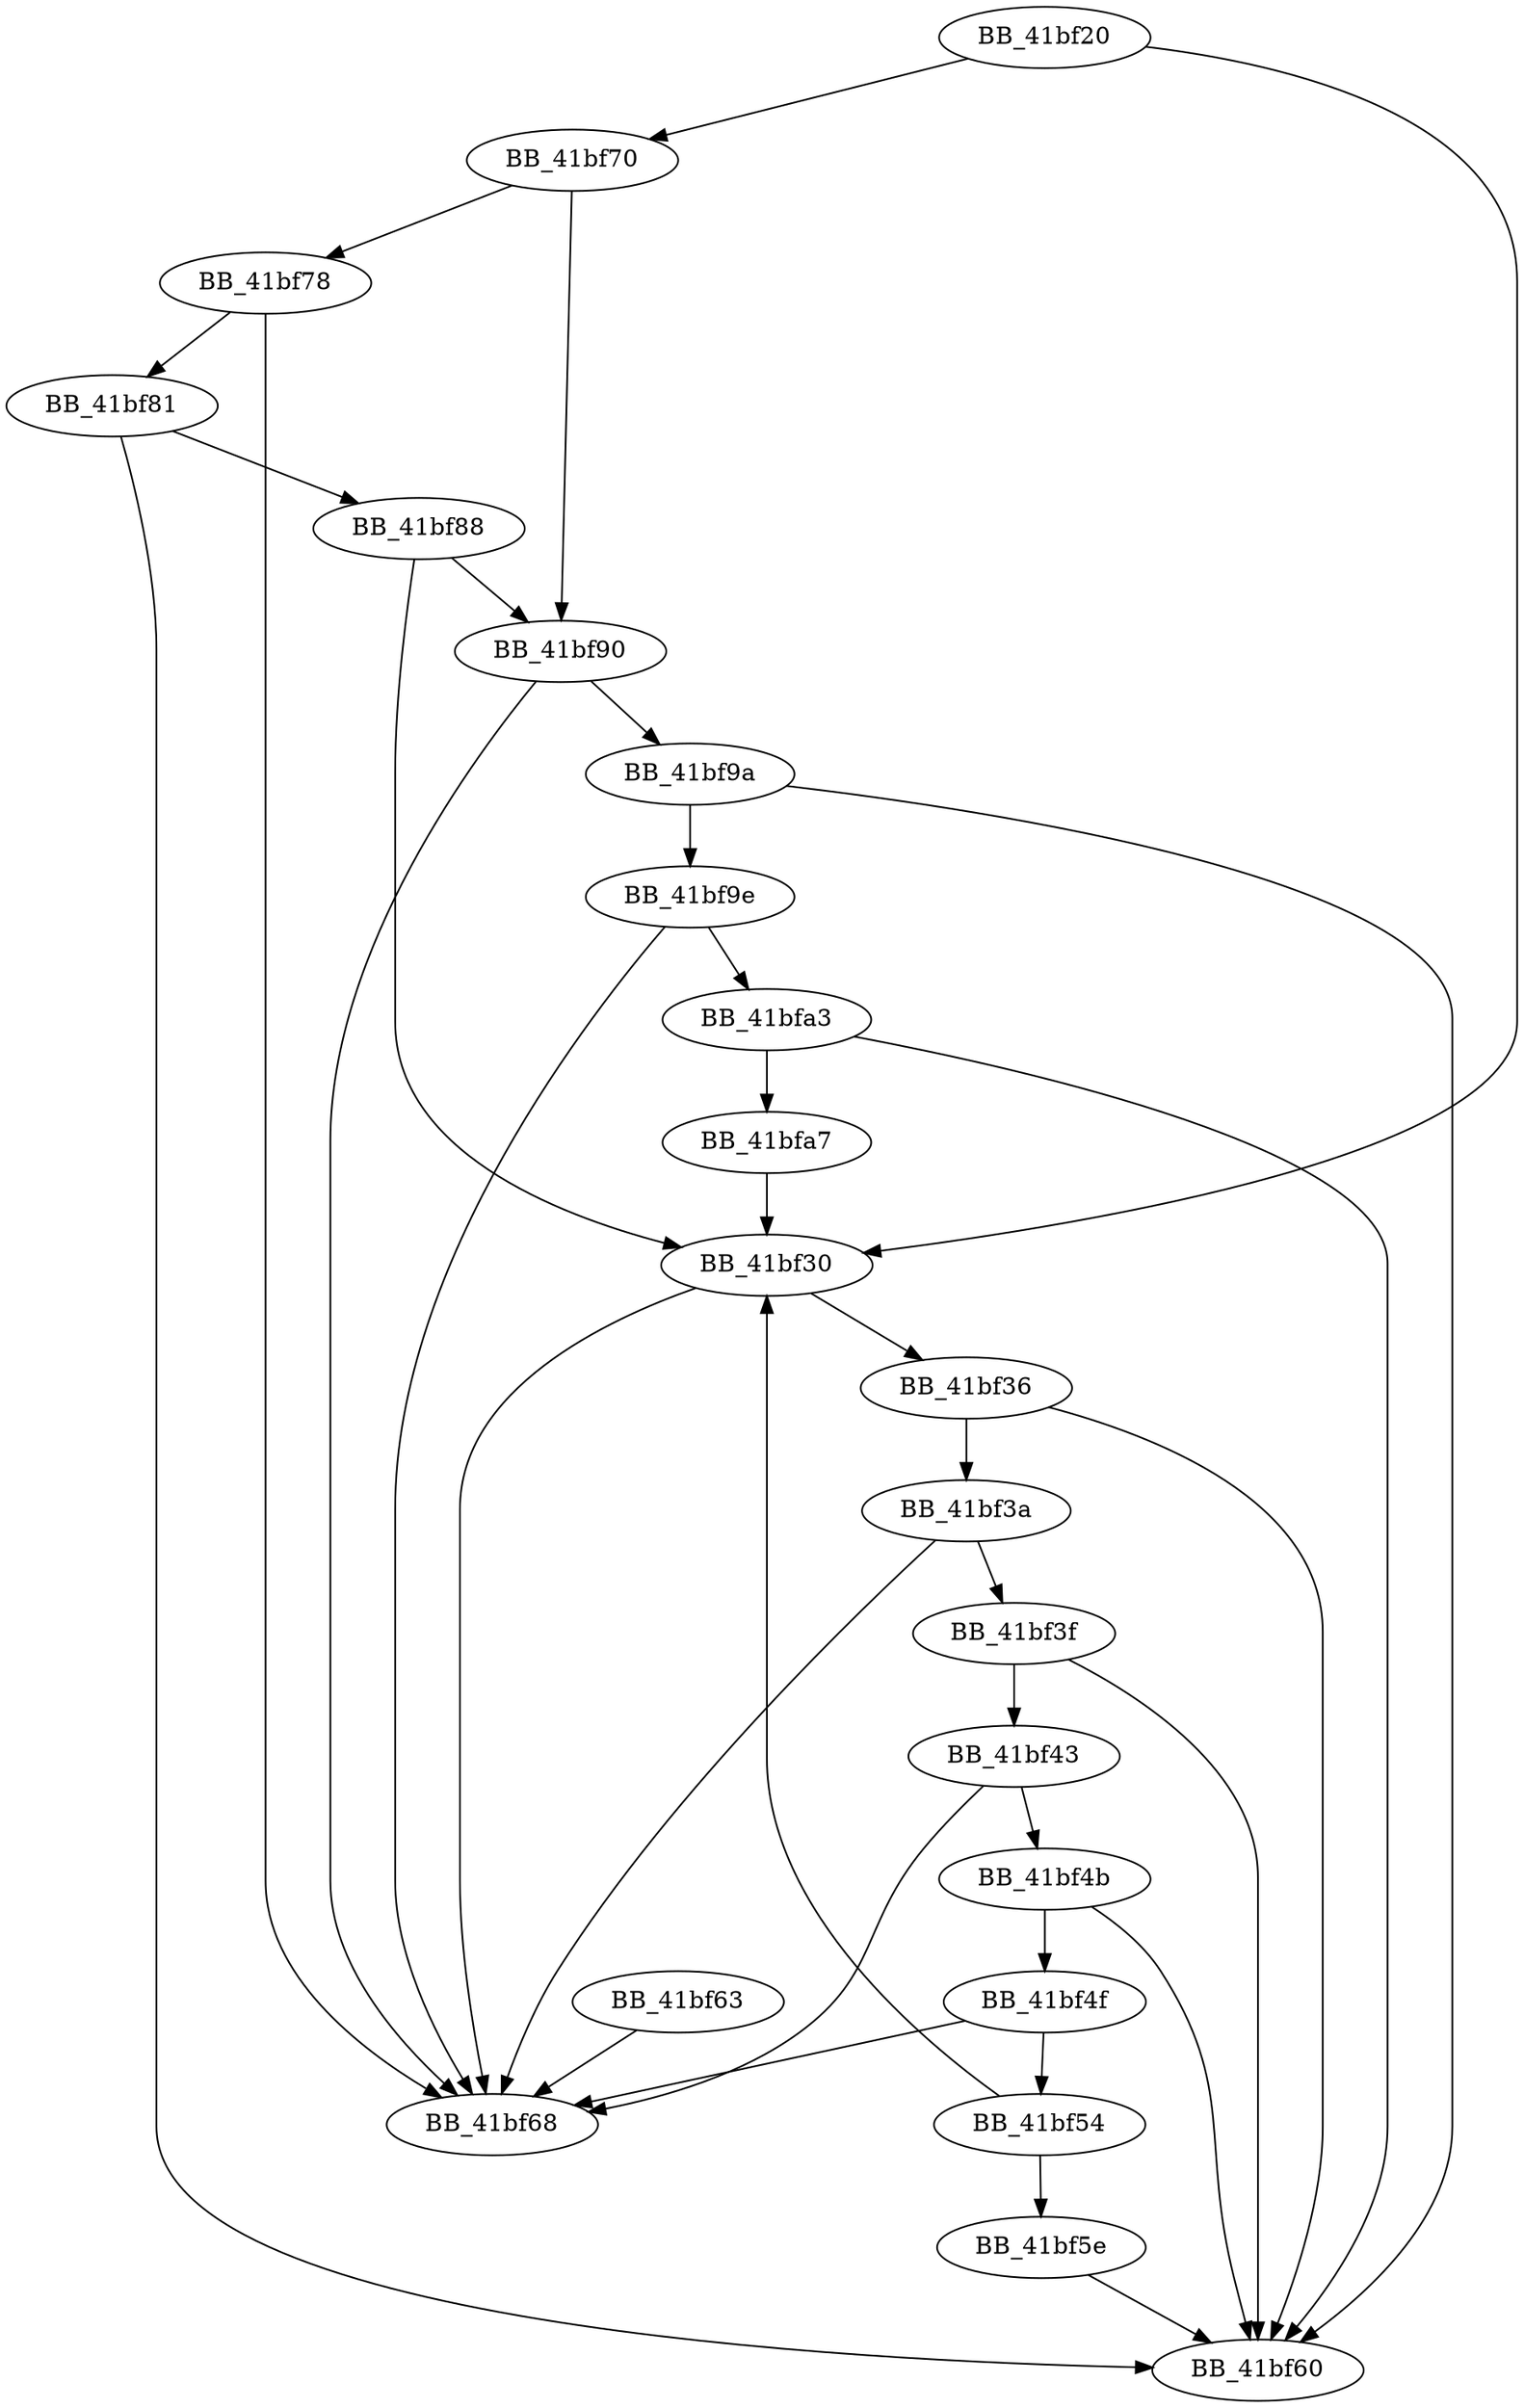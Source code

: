 DiGraph _strcmp{
BB_41bf20->BB_41bf30
BB_41bf20->BB_41bf70
BB_41bf30->BB_41bf36
BB_41bf30->BB_41bf68
BB_41bf36->BB_41bf3a
BB_41bf36->BB_41bf60
BB_41bf3a->BB_41bf3f
BB_41bf3a->BB_41bf68
BB_41bf3f->BB_41bf43
BB_41bf3f->BB_41bf60
BB_41bf43->BB_41bf4b
BB_41bf43->BB_41bf68
BB_41bf4b->BB_41bf4f
BB_41bf4b->BB_41bf60
BB_41bf4f->BB_41bf54
BB_41bf4f->BB_41bf68
BB_41bf54->BB_41bf30
BB_41bf54->BB_41bf5e
BB_41bf5e->BB_41bf60
BB_41bf63->BB_41bf68
BB_41bf70->BB_41bf78
BB_41bf70->BB_41bf90
BB_41bf78->BB_41bf68
BB_41bf78->BB_41bf81
BB_41bf81->BB_41bf60
BB_41bf81->BB_41bf88
BB_41bf88->BB_41bf30
BB_41bf88->BB_41bf90
BB_41bf90->BB_41bf68
BB_41bf90->BB_41bf9a
BB_41bf9a->BB_41bf60
BB_41bf9a->BB_41bf9e
BB_41bf9e->BB_41bf68
BB_41bf9e->BB_41bfa3
BB_41bfa3->BB_41bf60
BB_41bfa3->BB_41bfa7
BB_41bfa7->BB_41bf30
}
